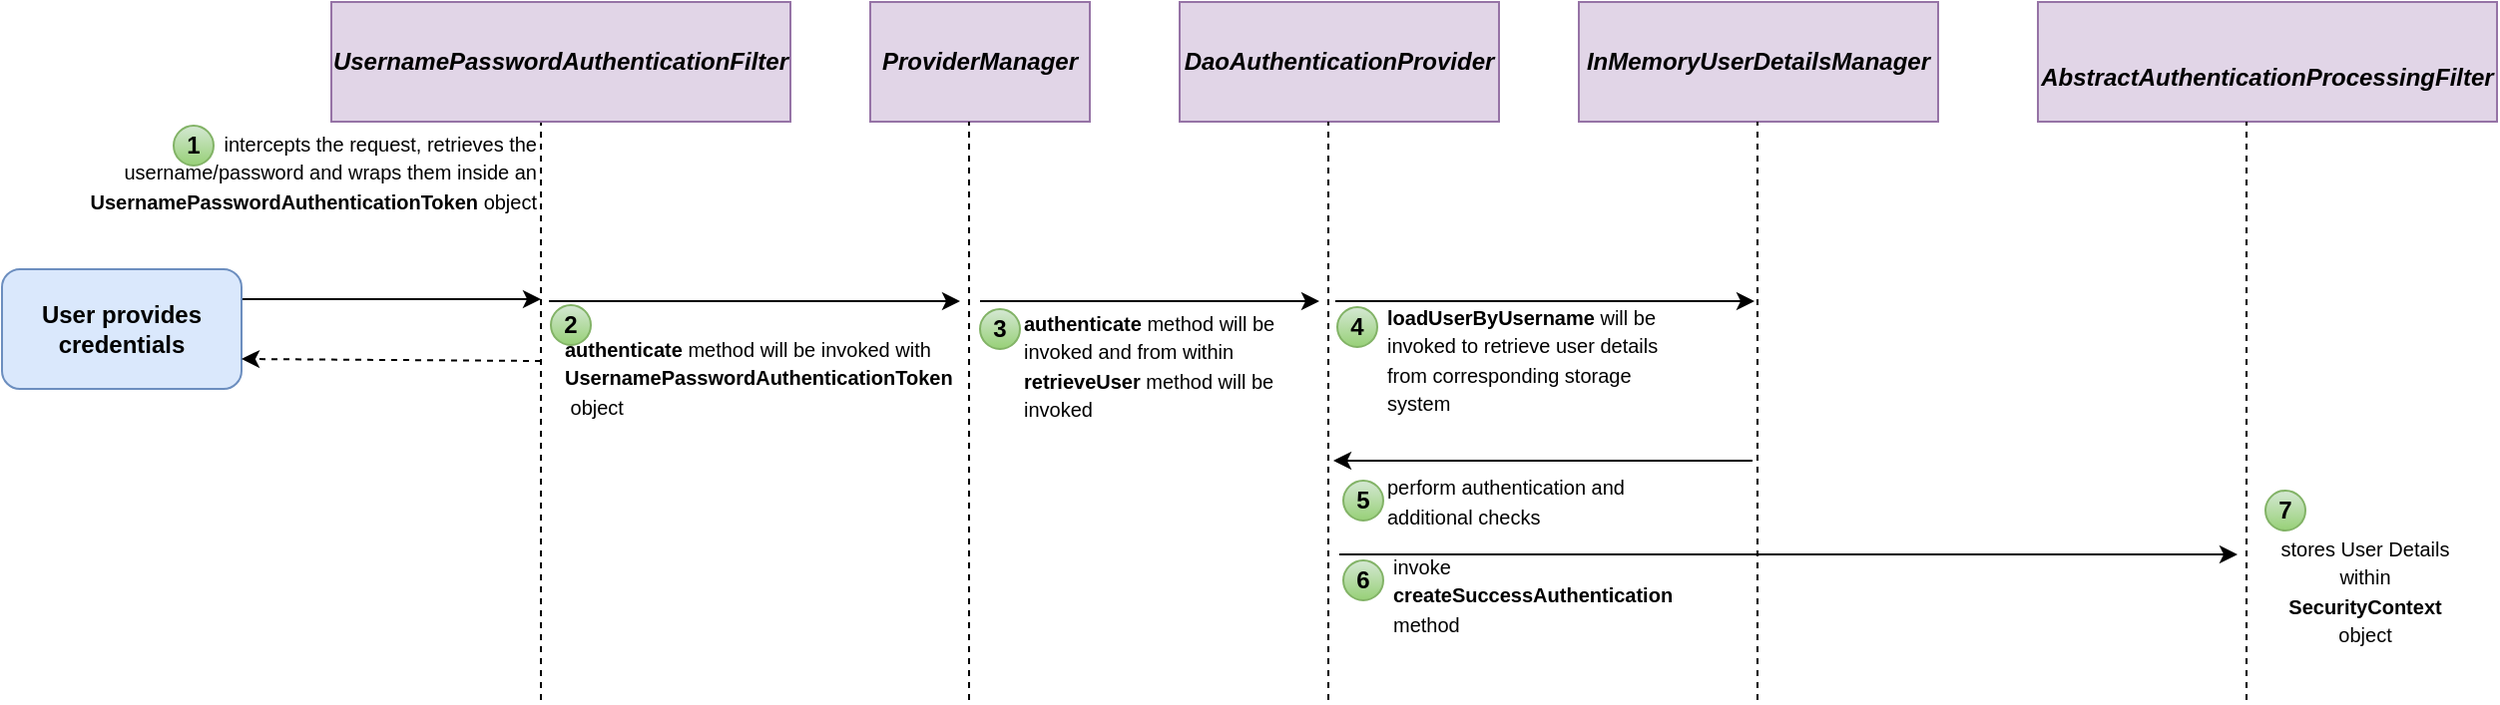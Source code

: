 <mxfile version="23.1.4" type="device">
  <diagram id="aPgFhlG8J-5zH2YlnapL" name="Page-1">
    <mxGraphModel dx="1707" dy="434" grid="1" gridSize="10" guides="1" tooltips="1" connect="1" arrows="1" fold="1" page="1" pageScale="1" pageWidth="827" pageHeight="1169" math="0" shadow="0">
      <root>
        <mxCell id="0" />
        <mxCell id="1" parent="0" />
        <mxCell id="R-SAG7-S5ExJhmqO7OQr-18" style="edgeStyle=orthogonalEdgeStyle;rounded=0;orthogonalLoop=1;jettySize=auto;html=1;exitX=1;exitY=0.25;exitDx=0;exitDy=0;" edge="1" parent="1" source="R-SAG7-S5ExJhmqO7OQr-1">
          <mxGeometry relative="1" as="geometry">
            <mxPoint x="260" y="239" as="targetPoint" />
          </mxGeometry>
        </mxCell>
        <mxCell id="R-SAG7-S5ExJhmqO7OQr-1" value="&lt;b&gt;User provides credentials&lt;/b&gt;" style="rounded=1;whiteSpace=wrap;html=1;fillColor=#dae8fc;strokeColor=#6c8ebf;" vertex="1" parent="1">
          <mxGeometry x="-10" y="224" width="120" height="60" as="geometry" />
        </mxCell>
        <mxCell id="R-SAG7-S5ExJhmqO7OQr-3" value="" style="endArrow=none;html=1;rounded=0;dashed=1;" edge="1" parent="1">
          <mxGeometry width="50" height="50" relative="1" as="geometry">
            <mxPoint x="260" y="440" as="sourcePoint" />
            <mxPoint x="260" y="150" as="targetPoint" />
          </mxGeometry>
        </mxCell>
        <mxCell id="R-SAG7-S5ExJhmqO7OQr-4" value="&lt;b&gt;&lt;i&gt;UsernamePasswordAuthenticationFilter&lt;/i&gt;&lt;/b&gt;" style="rounded=0;whiteSpace=wrap;html=1;fillColor=#e1d5e7;strokeColor=#9673a6;" vertex="1" parent="1">
          <mxGeometry x="155" y="90" width="230" height="60" as="geometry" />
        </mxCell>
        <mxCell id="R-SAG7-S5ExJhmqO7OQr-5" value="&lt;b&gt;&lt;i&gt;ProviderManager&lt;/i&gt;&lt;/b&gt;" style="rounded=0;whiteSpace=wrap;html=1;fillColor=#e1d5e7;strokeColor=#9673a6;" vertex="1" parent="1">
          <mxGeometry x="425" y="90" width="110" height="60" as="geometry" />
        </mxCell>
        <mxCell id="R-SAG7-S5ExJhmqO7OQr-6" value="" style="endArrow=none;html=1;rounded=0;dashed=1;" edge="1" parent="1">
          <mxGeometry width="50" height="50" relative="1" as="geometry">
            <mxPoint x="474.5" y="440" as="sourcePoint" />
            <mxPoint x="474.5" y="150" as="targetPoint" />
          </mxGeometry>
        </mxCell>
        <mxCell id="R-SAG7-S5ExJhmqO7OQr-7" value="&lt;b&gt;&lt;i&gt;DaoAuthenticationProvider&lt;/i&gt;&lt;/b&gt;" style="rounded=0;whiteSpace=wrap;html=1;fillColor=#e1d5e7;strokeColor=#9673a6;" vertex="1" parent="1">
          <mxGeometry x="580" y="90" width="160" height="60" as="geometry" />
        </mxCell>
        <mxCell id="R-SAG7-S5ExJhmqO7OQr-8" value="" style="endArrow=none;html=1;rounded=0;dashed=1;" edge="1" parent="1">
          <mxGeometry width="50" height="50" relative="1" as="geometry">
            <mxPoint x="654.5" y="440" as="sourcePoint" />
            <mxPoint x="654.5" y="150" as="targetPoint" />
          </mxGeometry>
        </mxCell>
        <mxCell id="R-SAG7-S5ExJhmqO7OQr-9" value="&lt;b&gt;&lt;i&gt;InMemoryUserDetailsManager&lt;/i&gt;&lt;/b&gt;" style="rounded=0;whiteSpace=wrap;html=1;fillColor=#e1d5e7;strokeColor=#9673a6;" vertex="1" parent="1">
          <mxGeometry x="780" y="90" width="180" height="60" as="geometry" />
        </mxCell>
        <mxCell id="R-SAG7-S5ExJhmqO7OQr-10" value="" style="endArrow=none;html=1;rounded=0;dashed=1;" edge="1" parent="1">
          <mxGeometry width="50" height="50" relative="1" as="geometry">
            <mxPoint x="869.5" y="440" as="sourcePoint" />
            <mxPoint x="869.5" y="150" as="targetPoint" />
          </mxGeometry>
        </mxCell>
        <mxCell id="R-SAG7-S5ExJhmqO7OQr-11" value="&lt;div&gt;&lt;b&gt;&lt;i&gt;&lt;br&gt;&lt;/i&gt;&lt;/b&gt;&lt;/div&gt;&lt;div&gt;&lt;b&gt;&lt;i&gt;AbstractAuthenticationProcessingFilter&lt;/i&gt;&lt;/b&gt;&lt;/div&gt;" style="rounded=0;whiteSpace=wrap;html=1;fillColor=#e1d5e7;strokeColor=#9673a6;" vertex="1" parent="1">
          <mxGeometry x="1010" y="90" width="230" height="60" as="geometry" />
        </mxCell>
        <mxCell id="R-SAG7-S5ExJhmqO7OQr-12" value="" style="endArrow=none;html=1;rounded=0;dashed=1;" edge="1" parent="1">
          <mxGeometry width="50" height="50" relative="1" as="geometry">
            <mxPoint x="1114.5" y="440" as="sourcePoint" />
            <mxPoint x="1114.5" y="150" as="targetPoint" />
          </mxGeometry>
        </mxCell>
        <mxCell id="R-SAG7-S5ExJhmqO7OQr-13" value="&lt;font style=&quot;font-size: 10px;&quot;&gt;intercepts the request,&amp;nbsp;retrieves the username/password&amp;nbsp;and wraps them inside an &lt;b&gt;UsernamePasswordAuthenticationToken &lt;/b&gt;object&lt;/font&gt;" style="text;html=1;align=right;verticalAlign=middle;whiteSpace=wrap;rounded=0;" vertex="1" parent="1">
          <mxGeometry x="10" y="160" width="250" height="30" as="geometry" />
        </mxCell>
        <mxCell id="R-SAG7-S5ExJhmqO7OQr-19" style="edgeStyle=orthogonalEdgeStyle;rounded=0;orthogonalLoop=1;jettySize=auto;html=1;exitX=1;exitY=0.25;exitDx=0;exitDy=0;" edge="1" parent="1">
          <mxGeometry relative="1" as="geometry">
            <mxPoint x="470" y="240" as="targetPoint" />
            <mxPoint x="264" y="240" as="sourcePoint" />
          </mxGeometry>
        </mxCell>
        <mxCell id="R-SAG7-S5ExJhmqO7OQr-20" value="&lt;font style=&quot;font-size: 10px;&quot;&gt;&lt;b&gt;authenticate &lt;/b&gt;method will be invoked with&amp;nbsp;&lt;br&gt;&lt;b style=&quot;border-color: var(--border-color);&quot;&gt;UsernamePasswordAuthenticationToken&amp;nbsp;&lt;/b&gt;&lt;br&gt;&amp;nbsp;object&lt;/font&gt;" style="text;html=1;align=left;verticalAlign=middle;whiteSpace=wrap;rounded=0;" vertex="1" parent="1">
          <mxGeometry x="270" y="263" width="230" height="30" as="geometry" />
        </mxCell>
        <mxCell id="R-SAG7-S5ExJhmqO7OQr-21" style="edgeStyle=orthogonalEdgeStyle;rounded=0;orthogonalLoop=1;jettySize=auto;html=1;exitX=1;exitY=0.25;exitDx=0;exitDy=0;" edge="1" parent="1">
          <mxGeometry relative="1" as="geometry">
            <mxPoint x="650" y="240" as="targetPoint" />
            <mxPoint x="480" y="240" as="sourcePoint" />
          </mxGeometry>
        </mxCell>
        <mxCell id="R-SAG7-S5ExJhmqO7OQr-22" value="&lt;font style=&quot;font-size: 10px;&quot;&gt;&lt;b&gt;&lt;br&gt;authenticate &lt;/b&gt;method will be invoked and from within&lt;br&gt;&lt;b&gt;retrieveUser &lt;/b&gt;method will be invoked&lt;/font&gt;" style="text;html=1;align=left;verticalAlign=middle;whiteSpace=wrap;rounded=0;" vertex="1" parent="1">
          <mxGeometry x="500" y="250" width="145" height="30" as="geometry" />
        </mxCell>
        <mxCell id="R-SAG7-S5ExJhmqO7OQr-23" style="edgeStyle=orthogonalEdgeStyle;rounded=0;orthogonalLoop=1;jettySize=auto;html=1;exitX=1;exitY=0.25;exitDx=0;exitDy=0;" edge="1" parent="1">
          <mxGeometry relative="1" as="geometry">
            <mxPoint x="868" y="240" as="targetPoint" />
            <mxPoint x="658" y="240" as="sourcePoint" />
          </mxGeometry>
        </mxCell>
        <mxCell id="R-SAG7-S5ExJhmqO7OQr-24" value="&lt;font style=&quot;font-size: 10px;&quot;&gt;&lt;b&gt;loadUserByUsername &lt;/b&gt;will be invoked to retrieve user details from corresponding storage system&lt;/font&gt;" style="text;html=1;align=left;verticalAlign=middle;whiteSpace=wrap;rounded=0;" vertex="1" parent="1">
          <mxGeometry x="682" y="254" width="145" height="30" as="geometry" />
        </mxCell>
        <mxCell id="R-SAG7-S5ExJhmqO7OQr-25" style="edgeStyle=orthogonalEdgeStyle;rounded=0;orthogonalLoop=1;jettySize=auto;html=1;" edge="1" parent="1">
          <mxGeometry relative="1" as="geometry">
            <mxPoint x="657" y="320" as="targetPoint" />
            <mxPoint x="867" y="320" as="sourcePoint" />
          </mxGeometry>
        </mxCell>
        <mxCell id="R-SAG7-S5ExJhmqO7OQr-27" value="&lt;font style=&quot;font-size: 10px;&quot;&gt;perform authentication and additional checks&amp;nbsp;&lt;/font&gt;" style="text;html=1;align=left;verticalAlign=middle;whiteSpace=wrap;rounded=0;" vertex="1" parent="1">
          <mxGeometry x="682" y="325" width="145" height="30" as="geometry" />
        </mxCell>
        <mxCell id="R-SAG7-S5ExJhmqO7OQr-28" style="edgeStyle=orthogonalEdgeStyle;rounded=0;orthogonalLoop=1;jettySize=auto;html=1;exitX=1;exitY=0.25;exitDx=0;exitDy=0;" edge="1" parent="1">
          <mxGeometry relative="1" as="geometry">
            <mxPoint x="1110" y="367" as="targetPoint" />
            <mxPoint x="660" y="367" as="sourcePoint" />
          </mxGeometry>
        </mxCell>
        <mxCell id="R-SAG7-S5ExJhmqO7OQr-29" value="&lt;font style=&quot;font-size: 10px;&quot;&gt;invoke&amp;nbsp;&lt;br&gt;&lt;b style=&quot;border-color: var(--border-color);&quot;&gt;createSuccessAuthentication&amp;nbsp;&lt;br&gt;&lt;/b&gt;&lt;span style=&quot;&quot;&gt;method&lt;/span&gt;&lt;/font&gt;" style="text;html=1;align=left;verticalAlign=middle;whiteSpace=wrap;rounded=0;" vertex="1" parent="1">
          <mxGeometry x="685" y="372" width="60" height="30" as="geometry" />
        </mxCell>
        <mxCell id="R-SAG7-S5ExJhmqO7OQr-30" value="&lt;font style=&quot;font-size: 10px;&quot;&gt;stores User Details within &lt;b&gt;SecurityContext &lt;/b&gt;object&lt;/font&gt;" style="text;html=1;align=center;verticalAlign=middle;whiteSpace=wrap;rounded=0;" vertex="1" parent="1">
          <mxGeometry x="1124" y="370" width="100" height="30" as="geometry" />
        </mxCell>
        <mxCell id="R-SAG7-S5ExJhmqO7OQr-32" value="" style="endArrow=classic;html=1;rounded=0;entryX=1;entryY=0.75;entryDx=0;entryDy=0;dashed=1;" edge="1" parent="1" target="R-SAG7-S5ExJhmqO7OQr-1">
          <mxGeometry width="50" height="50" relative="1" as="geometry">
            <mxPoint x="260" y="270" as="sourcePoint" />
            <mxPoint x="200" y="280" as="targetPoint" />
          </mxGeometry>
        </mxCell>
        <mxCell id="R-SAG7-S5ExJhmqO7OQr-33" value="&lt;b&gt;1&lt;/b&gt;" style="ellipse;whiteSpace=wrap;html=1;aspect=fixed;fillColor=#d5e8d4;strokeColor=#82b366;gradientColor=#97d077;" vertex="1" parent="1">
          <mxGeometry x="76" y="152" width="20" height="20" as="geometry" />
        </mxCell>
        <mxCell id="R-SAG7-S5ExJhmqO7OQr-35" value="&lt;b&gt;2&lt;/b&gt;" style="ellipse;whiteSpace=wrap;html=1;aspect=fixed;fillColor=#d5e8d4;strokeColor=#82b366;gradientColor=#97d077;" vertex="1" parent="1">
          <mxGeometry x="265" y="242" width="20" height="20" as="geometry" />
        </mxCell>
        <mxCell id="R-SAG7-S5ExJhmqO7OQr-36" value="&lt;b&gt;3&lt;/b&gt;" style="ellipse;whiteSpace=wrap;html=1;aspect=fixed;fillColor=#d5e8d4;strokeColor=#82b366;gradientColor=#97d077;" vertex="1" parent="1">
          <mxGeometry x="480" y="244" width="20" height="20" as="geometry" />
        </mxCell>
        <mxCell id="R-SAG7-S5ExJhmqO7OQr-37" value="&lt;b&gt;4&lt;/b&gt;" style="ellipse;whiteSpace=wrap;html=1;aspect=fixed;fillColor=#d5e8d4;strokeColor=#82b366;gradientColor=#97d077;" vertex="1" parent="1">
          <mxGeometry x="659" y="243" width="20" height="20" as="geometry" />
        </mxCell>
        <mxCell id="R-SAG7-S5ExJhmqO7OQr-38" value="&lt;b&gt;5&lt;/b&gt;" style="ellipse;whiteSpace=wrap;html=1;aspect=fixed;fillColor=#d5e8d4;strokeColor=#82b366;gradientColor=#97d077;" vertex="1" parent="1">
          <mxGeometry x="662" y="330" width="20" height="20" as="geometry" />
        </mxCell>
        <mxCell id="R-SAG7-S5ExJhmqO7OQr-41" value="&lt;b&gt;6&lt;/b&gt;" style="ellipse;whiteSpace=wrap;html=1;aspect=fixed;fillColor=#d5e8d4;strokeColor=#82b366;gradientColor=#97d077;" vertex="1" parent="1">
          <mxGeometry x="662" y="370" width="20" height="20" as="geometry" />
        </mxCell>
        <mxCell id="R-SAG7-S5ExJhmqO7OQr-42" value="&lt;b&gt;7&lt;/b&gt;" style="ellipse;whiteSpace=wrap;html=1;aspect=fixed;fillColor=#d5e8d4;strokeColor=#82b366;gradientColor=#97d077;" vertex="1" parent="1">
          <mxGeometry x="1124" y="335" width="20" height="20" as="geometry" />
        </mxCell>
      </root>
    </mxGraphModel>
  </diagram>
</mxfile>
